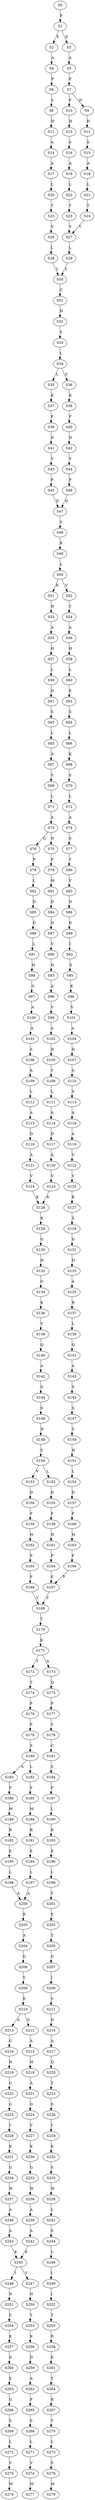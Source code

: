 strict digraph  {
	S0 -> S1 [ label = F ];
	S1 -> S2 [ label = E ];
	S1 -> S3 [ label = D ];
	S2 -> S4 [ label = A ];
	S3 -> S5 [ label = A ];
	S4 -> S6 [ label = P ];
	S5 -> S7 [ label = P ];
	S6 -> S8 [ label = L ];
	S7 -> S9 [ label = H ];
	S7 -> S10 [ label = F ];
	S8 -> S11 [ label = H ];
	S9 -> S12 [ label = H ];
	S10 -> S13 [ label = H ];
	S11 -> S14 [ label = A ];
	S12 -> S15 [ label = S ];
	S13 -> S16 [ label = S ];
	S14 -> S17 [ label = A ];
	S15 -> S18 [ label = A ];
	S16 -> S19 [ label = A ];
	S17 -> S20 [ label = L ];
	S18 -> S21 [ label = L ];
	S19 -> S22 [ label = L ];
	S20 -> S23 [ label = T ];
	S21 -> S24 [ label = T ];
	S22 -> S25 [ label = T ];
	S23 -> S26 [ label = V ];
	S24 -> S27 [ label = V ];
	S25 -> S27 [ label = V ];
	S26 -> S28 [ label = L ];
	S27 -> S29 [ label = L ];
	S28 -> S30 [ label = L ];
	S29 -> S30 [ label = L ];
	S30 -> S31 [ label = C ];
	S31 -> S32 [ label = H ];
	S32 -> S33 [ label = S ];
	S33 -> S34 [ label = L ];
	S34 -> S35 [ label = L ];
	S34 -> S36 [ label = F ];
	S35 -> S37 [ label = K ];
	S36 -> S38 [ label = K ];
	S37 -> S39 [ label = F ];
	S38 -> S40 [ label = F ];
	S39 -> S41 [ label = N ];
	S40 -> S42 [ label = N ];
	S41 -> S43 [ label = V ];
	S42 -> S44 [ label = V ];
	S43 -> S45 [ label = P ];
	S44 -> S46 [ label = P ];
	S45 -> S47 [ label = D ];
	S46 -> S47 [ label = D ];
	S47 -> S48 [ label = V ];
	S48 -> S49 [ label = R ];
	S49 -> S50 [ label = L ];
	S50 -> S51 [ label = K ];
	S50 -> S52 [ label = V ];
	S51 -> S53 [ label = H ];
	S52 -> S54 [ label = Y ];
	S53 -> S55 [ label = A ];
	S54 -> S56 [ label = A ];
	S55 -> S57 [ label = H ];
	S56 -> S58 [ label = H ];
	S57 -> S59 [ label = L ];
	S58 -> S60 [ label = L ];
	S59 -> S61 [ label = D ];
	S60 -> S62 [ label = E ];
	S61 -> S63 [ label = S ];
	S62 -> S64 [ label = S ];
	S63 -> S65 [ label = L ];
	S64 -> S66 [ label = L ];
	S65 -> S67 [ label = A ];
	S66 -> S68 [ label = K ];
	S67 -> S69 [ label = S ];
	S68 -> S70 [ label = S ];
	S69 -> S71 [ label = L ];
	S70 -> S72 [ label = L ];
	S71 -> S73 [ label = A ];
	S72 -> S74 [ label = A ];
	S73 -> S75 [ label = N ];
	S73 -> S76 [ label = G ];
	S74 -> S77 [ label = S ];
	S75 -> S78 [ label = P ];
	S76 -> S79 [ label = P ];
	S77 -> S80 [ label = T ];
	S78 -> S81 [ label = M ];
	S79 -> S82 [ label = L ];
	S80 -> S83 [ label = V ];
	S81 -> S84 [ label = D ];
	S82 -> S85 [ label = D ];
	S83 -> S86 [ label = N ];
	S84 -> S87 [ label = D ];
	S85 -> S88 [ label = D ];
	S86 -> S89 [ label = D ];
	S87 -> S90 [ label = V ];
	S88 -> S91 [ label = L ];
	S89 -> S92 [ label = I ];
	S90 -> S93 [ label = H ];
	S91 -> S94 [ label = H ];
	S92 -> S95 [ label = S ];
	S93 -> S96 [ label = A ];
	S94 -> S97 [ label = G ];
	S95 -> S98 [ label = K ];
	S96 -> S99 [ label = V ];
	S97 -> S100 [ label = A ];
	S98 -> S101 [ label = V ];
	S99 -> S102 [ label = A ];
	S100 -> S103 [ label = A ];
	S101 -> S104 [ label = A ];
	S102 -> S105 [ label = N ];
	S103 -> S106 [ label = S ];
	S104 -> S107 [ label = D ];
	S105 -> S108 [ label = T ];
	S106 -> S109 [ label = A ];
	S107 -> S110 [ label = G ];
	S108 -> S111 [ label = L ];
	S109 -> S112 [ label = L ];
	S110 -> S113 [ label = V ];
	S111 -> S114 [ label = A ];
	S112 -> S115 [ label = A ];
	S113 -> S116 [ label = A ];
	S114 -> S117 [ label = D ];
	S115 -> S118 [ label = D ];
	S116 -> S119 [ label = A ];
	S117 -> S120 [ label = A ];
	S118 -> S121 [ label = A ];
	S119 -> S122 [ label = V ];
	S120 -> S123 [ label = V ];
	S121 -> S124 [ label = V ];
	S122 -> S125 [ label = V ];
	S123 -> S126 [ label = K ];
	S124 -> S126 [ label = K ];
	S125 -> S127 [ label = K ];
	S126 -> S128 [ label = K ];
	S127 -> S129 [ label = S ];
	S128 -> S130 [ label = G ];
	S129 -> S131 [ label = G ];
	S130 -> S132 [ label = H ];
	S131 -> S133 [ label = H ];
	S132 -> S134 [ label = G ];
	S133 -> S135 [ label = A ];
	S134 -> S136 [ label = K ];
	S135 -> S137 [ label = R ];
	S136 -> S138 [ label = V ];
	S137 -> S139 [ label = L ];
	S138 -> S140 [ label = Q ];
	S139 -> S141 [ label = Q ];
	S140 -> S142 [ label = A ];
	S141 -> S143 [ label = A ];
	S142 -> S144 [ label = S ];
	S143 -> S145 [ label = S ];
	S144 -> S146 [ label = G ];
	S145 -> S147 [ label = G ];
	S146 -> S148 [ label = H ];
	S147 -> S149 [ label = S ];
	S148 -> S150 [ label = S ];
	S149 -> S151 [ label = H ];
	S150 -> S152 [ label = L ];
	S150 -> S153 [ label = V ];
	S151 -> S154 [ label = L ];
	S152 -> S155 [ label = D ];
	S153 -> S156 [ label = D ];
	S154 -> S157 [ label = D ];
	S155 -> S158 [ label = F ];
	S156 -> S159 [ label = F ];
	S157 -> S160 [ label = F ];
	S158 -> S161 [ label = H ];
	S159 -> S162 [ label = H ];
	S160 -> S163 [ label = H ];
	S161 -> S164 [ label = P ];
	S162 -> S165 [ label = P ];
	S163 -> S166 [ label = P ];
	S164 -> S167 [ label = F ];
	S165 -> S168 [ label = F ];
	S166 -> S167 [ label = F ];
	S167 -> S169 [ label = Y ];
	S168 -> S169 [ label = Y ];
	S169 -> S170 [ label = T ];
	S170 -> S171 [ label = K ];
	S171 -> S172 [ label = T ];
	S171 -> S173 [ label = A ];
	S172 -> S174 [ label = T ];
	S173 -> S175 [ label = Q ];
	S174 -> S176 [ label = P ];
	S175 -> S177 [ label = P ];
	S176 -> S178 [ label = F ];
	S177 -> S179 [ label = Y ];
	S178 -> S180 [ label = S ];
	S179 -> S181 [ label = C ];
	S180 -> S182 [ label = L ];
	S180 -> S183 [ label = A ];
	S181 -> S184 [ label = S ];
	S182 -> S185 [ label = F ];
	S183 -> S186 [ label = F ];
	S184 -> S187 [ label = F ];
	S185 -> S188 [ label = M ];
	S186 -> S189 [ label = M ];
	S187 -> S190 [ label = L ];
	S188 -> S191 [ label = R ];
	S189 -> S192 [ label = R ];
	S190 -> S193 [ label = R ];
	S191 -> S194 [ label = E ];
	S192 -> S195 [ label = E ];
	S193 -> S196 [ label = E ];
	S194 -> S197 [ label = L ];
	S195 -> S198 [ label = L ];
	S196 -> S199 [ label = L ];
	S197 -> S200 [ label = A ];
	S198 -> S200 [ label = A ];
	S199 -> S201 [ label = T ];
	S200 -> S202 [ label = E ];
	S201 -> S203 [ label = E ];
	S202 -> S204 [ label = A ];
	S203 -> S205 [ label = T ];
	S204 -> S206 [ label = G ];
	S205 -> S207 [ label = G ];
	S206 -> S208 [ label = Y ];
	S207 -> S209 [ label = I ];
	S208 -> S210 [ label = E ];
	S209 -> S211 [ label = V ];
	S210 -> S212 [ label = G ];
	S210 -> S213 [ label = A ];
	S211 -> S214 [ label = D ];
	S212 -> S215 [ label = A ];
	S213 -> S216 [ label = G ];
	S214 -> S217 [ label = A ];
	S215 -> S218 [ label = H ];
	S216 -> S219 [ label = H ];
	S217 -> S220 [ label = Q ];
	S218 -> S221 [ label = A ];
	S219 -> S222 [ label = G ];
	S220 -> S223 [ label = T ];
	S221 -> S224 [ label = G ];
	S222 -> S225 [ label = G ];
	S223 -> S226 [ label = S ];
	S224 -> S227 [ label = V ];
	S225 -> S228 [ label = I ];
	S226 -> S229 [ label = I ];
	S227 -> S230 [ label = K ];
	S228 -> S231 [ label = K ];
	S229 -> S232 [ label = K ];
	S230 -> S233 [ label = G ];
	S231 -> S234 [ label = G ];
	S232 -> S235 [ label = S ];
	S233 -> S236 [ label = W ];
	S234 -> S237 [ label = W ];
	S235 -> S238 [ label = W ];
	S236 -> S239 [ label = A ];
	S237 -> S240 [ label = A ];
	S238 -> S241 [ label = L ];
	S239 -> S242 [ label = A ];
	S240 -> S243 [ label = A ];
	S241 -> S244 [ label = S ];
	S242 -> S245 [ label = K ];
	S243 -> S245 [ label = K ];
	S244 -> S246 [ label = L ];
	S245 -> S247 [ label = V ];
	S245 -> S248 [ label = I ];
	S246 -> S249 [ label = I ];
	S247 -> S250 [ label = N ];
	S248 -> S251 [ label = N ];
	S249 -> S252 [ label = I ];
	S250 -> S253 [ label = T ];
	S251 -> S254 [ label = S ];
	S252 -> S255 [ label = T ];
	S253 -> S256 [ label = K ];
	S254 -> S257 [ label = K ];
	S255 -> S258 [ label = R ];
	S256 -> S259 [ label = D ];
	S257 -> S260 [ label = D ];
	S258 -> S261 [ label = E ];
	S259 -> S262 [ label = A ];
	S260 -> S263 [ label = E ];
	S261 -> S264 [ label = T ];
	S262 -> S265 [ label = P ];
	S263 -> S266 [ label = G ];
	S264 -> S267 [ label = R ];
	S265 -> S268 [ label = S ];
	S266 -> S269 [ label = S ];
	S267 -> S270 [ label = T ];
	S268 -> S271 [ label = L ];
	S269 -> S272 [ label = L ];
	S270 -> S273 [ label = L ];
	S271 -> S274 [ label = V ];
	S272 -> S275 [ label = V ];
	S273 -> S276 [ label = S ];
	S274 -> S277 [ label = M ];
	S275 -> S278 [ label = M ];
	S276 -> S279 [ label = M ];
}
